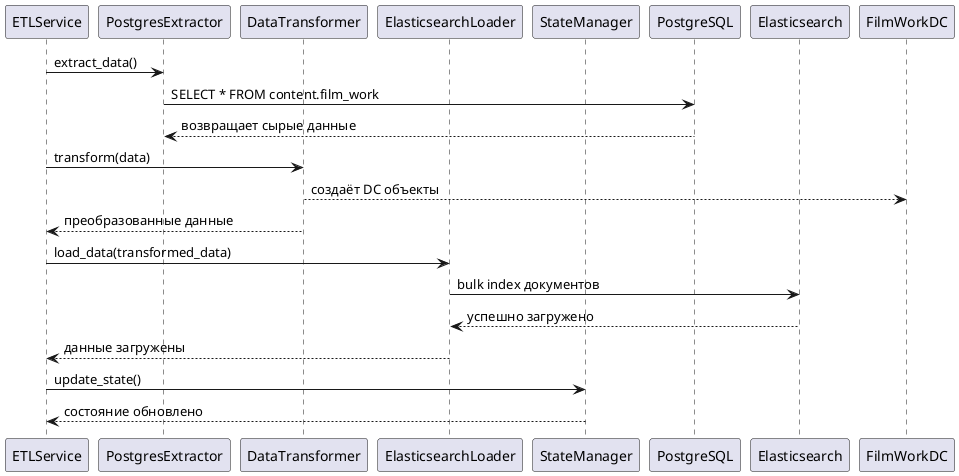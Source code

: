 @startuml
participant "ETLService" as etl
participant "PostgresExtractor" as extractor
participant "DataTransformer" as transformer
participant "ElasticsearchLoader" as loader
participant "StateManager" as state_manager
participant "PostgreSQL" as pg
participant "Elasticsearch" as es

etl -> extractor: extract_data()
extractor -> pg: SELECT * FROM content.film_work
pg --> extractor: возвращает сырые данные

etl -> transformer: transform(data)
transformer --> FilmWorkDC: создаёт DC объекты
transformer --> etl: преобразованные данные

etl -> loader: load_data(transformed_data)
loader -> es: bulk index документов
es --> loader: успешно загружено
loader --> etl: данные загружены

etl -> state_manager: update_state()
state_manager --> etl: состояние обновлено
@enduml